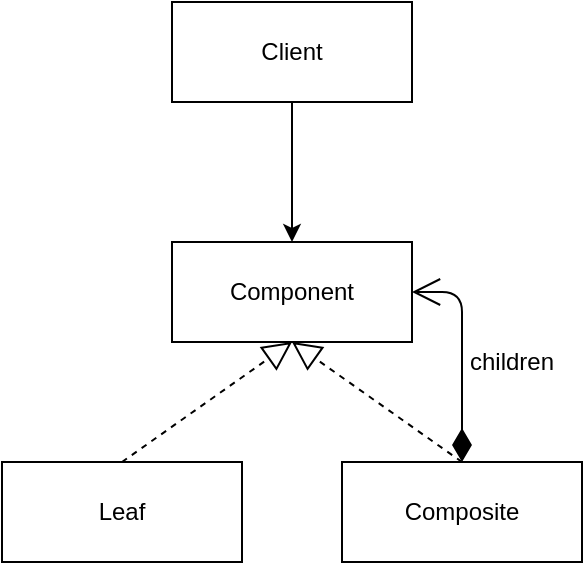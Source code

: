 <mxfile>
    <diagram id="XnVRofShP7zRaHuLyHbS" name="Page-1">
        <mxGraphModel dx="1046" dy="578" grid="1" gridSize="10" guides="1" tooltips="1" connect="1" arrows="1" fold="1" page="1" pageScale="1" pageWidth="827" pageHeight="1169" math="0" shadow="0">
            <root>
                <mxCell id="0"/>
                <mxCell id="1" parent="0"/>
                <mxCell id="11" value="" style="edgeStyle=orthogonalEdgeStyle;rounded=0;orthogonalLoop=1;jettySize=auto;html=1;" edge="1" parent="1" source="2" target="3">
                    <mxGeometry relative="1" as="geometry"/>
                </mxCell>
                <mxCell id="2" value="Client" style="rounded=0;whiteSpace=wrap;html=1;" vertex="1" parent="1">
                    <mxGeometry x="170" y="110" width="120" height="50" as="geometry"/>
                </mxCell>
                <mxCell id="3" value="Component" style="rounded=0;whiteSpace=wrap;html=1;" vertex="1" parent="1">
                    <mxGeometry x="170" y="230" width="120" height="50" as="geometry"/>
                </mxCell>
                <mxCell id="4" value="Leaf" style="rounded=0;whiteSpace=wrap;html=1;" vertex="1" parent="1">
                    <mxGeometry x="85" y="340" width="120" height="50" as="geometry"/>
                </mxCell>
                <mxCell id="5" value="Composite" style="rounded=0;whiteSpace=wrap;html=1;" vertex="1" parent="1">
                    <mxGeometry x="255" y="340" width="120" height="50" as="geometry"/>
                </mxCell>
                <mxCell id="6" value="" style="endArrow=open;html=1;endSize=12;startArrow=diamondThin;startSize=14;startFill=1;edgeStyle=orthogonalEdgeStyle;align=left;verticalAlign=bottom;exitX=0.5;exitY=0;exitDx=0;exitDy=0;entryX=1;entryY=0.5;entryDx=0;entryDy=0;" edge="1" parent="1" source="5" target="3">
                    <mxGeometry x="-1" y="3" relative="1" as="geometry">
                        <mxPoint x="390" y="310" as="sourcePoint"/>
                        <mxPoint x="550" y="310" as="targetPoint"/>
                    </mxGeometry>
                </mxCell>
                <mxCell id="8" value="" style="endArrow=block;dashed=1;endFill=0;endSize=12;html=1;exitX=0.5;exitY=0;exitDx=0;exitDy=0;entryX=0.5;entryY=1;entryDx=0;entryDy=0;" edge="1" parent="1" source="4" target="3">
                    <mxGeometry width="160" relative="1" as="geometry">
                        <mxPoint x="110" y="300" as="sourcePoint"/>
                        <mxPoint x="270" y="300" as="targetPoint"/>
                    </mxGeometry>
                </mxCell>
                <mxCell id="9" value="" style="endArrow=block;dashed=1;endFill=0;endSize=12;html=1;exitX=0.5;exitY=0;exitDx=0;exitDy=0;" edge="1" parent="1" source="5">
                    <mxGeometry width="160" relative="1" as="geometry">
                        <mxPoint x="155" y="350" as="sourcePoint"/>
                        <mxPoint x="230" y="280" as="targetPoint"/>
                    </mxGeometry>
                </mxCell>
                <mxCell id="10" value="children" style="text;html=1;strokeColor=none;fillColor=none;align=center;verticalAlign=middle;whiteSpace=wrap;rounded=0;" vertex="1" parent="1">
                    <mxGeometry x="320" y="280" width="40" height="20" as="geometry"/>
                </mxCell>
            </root>
        </mxGraphModel>
    </diagram>
</mxfile>